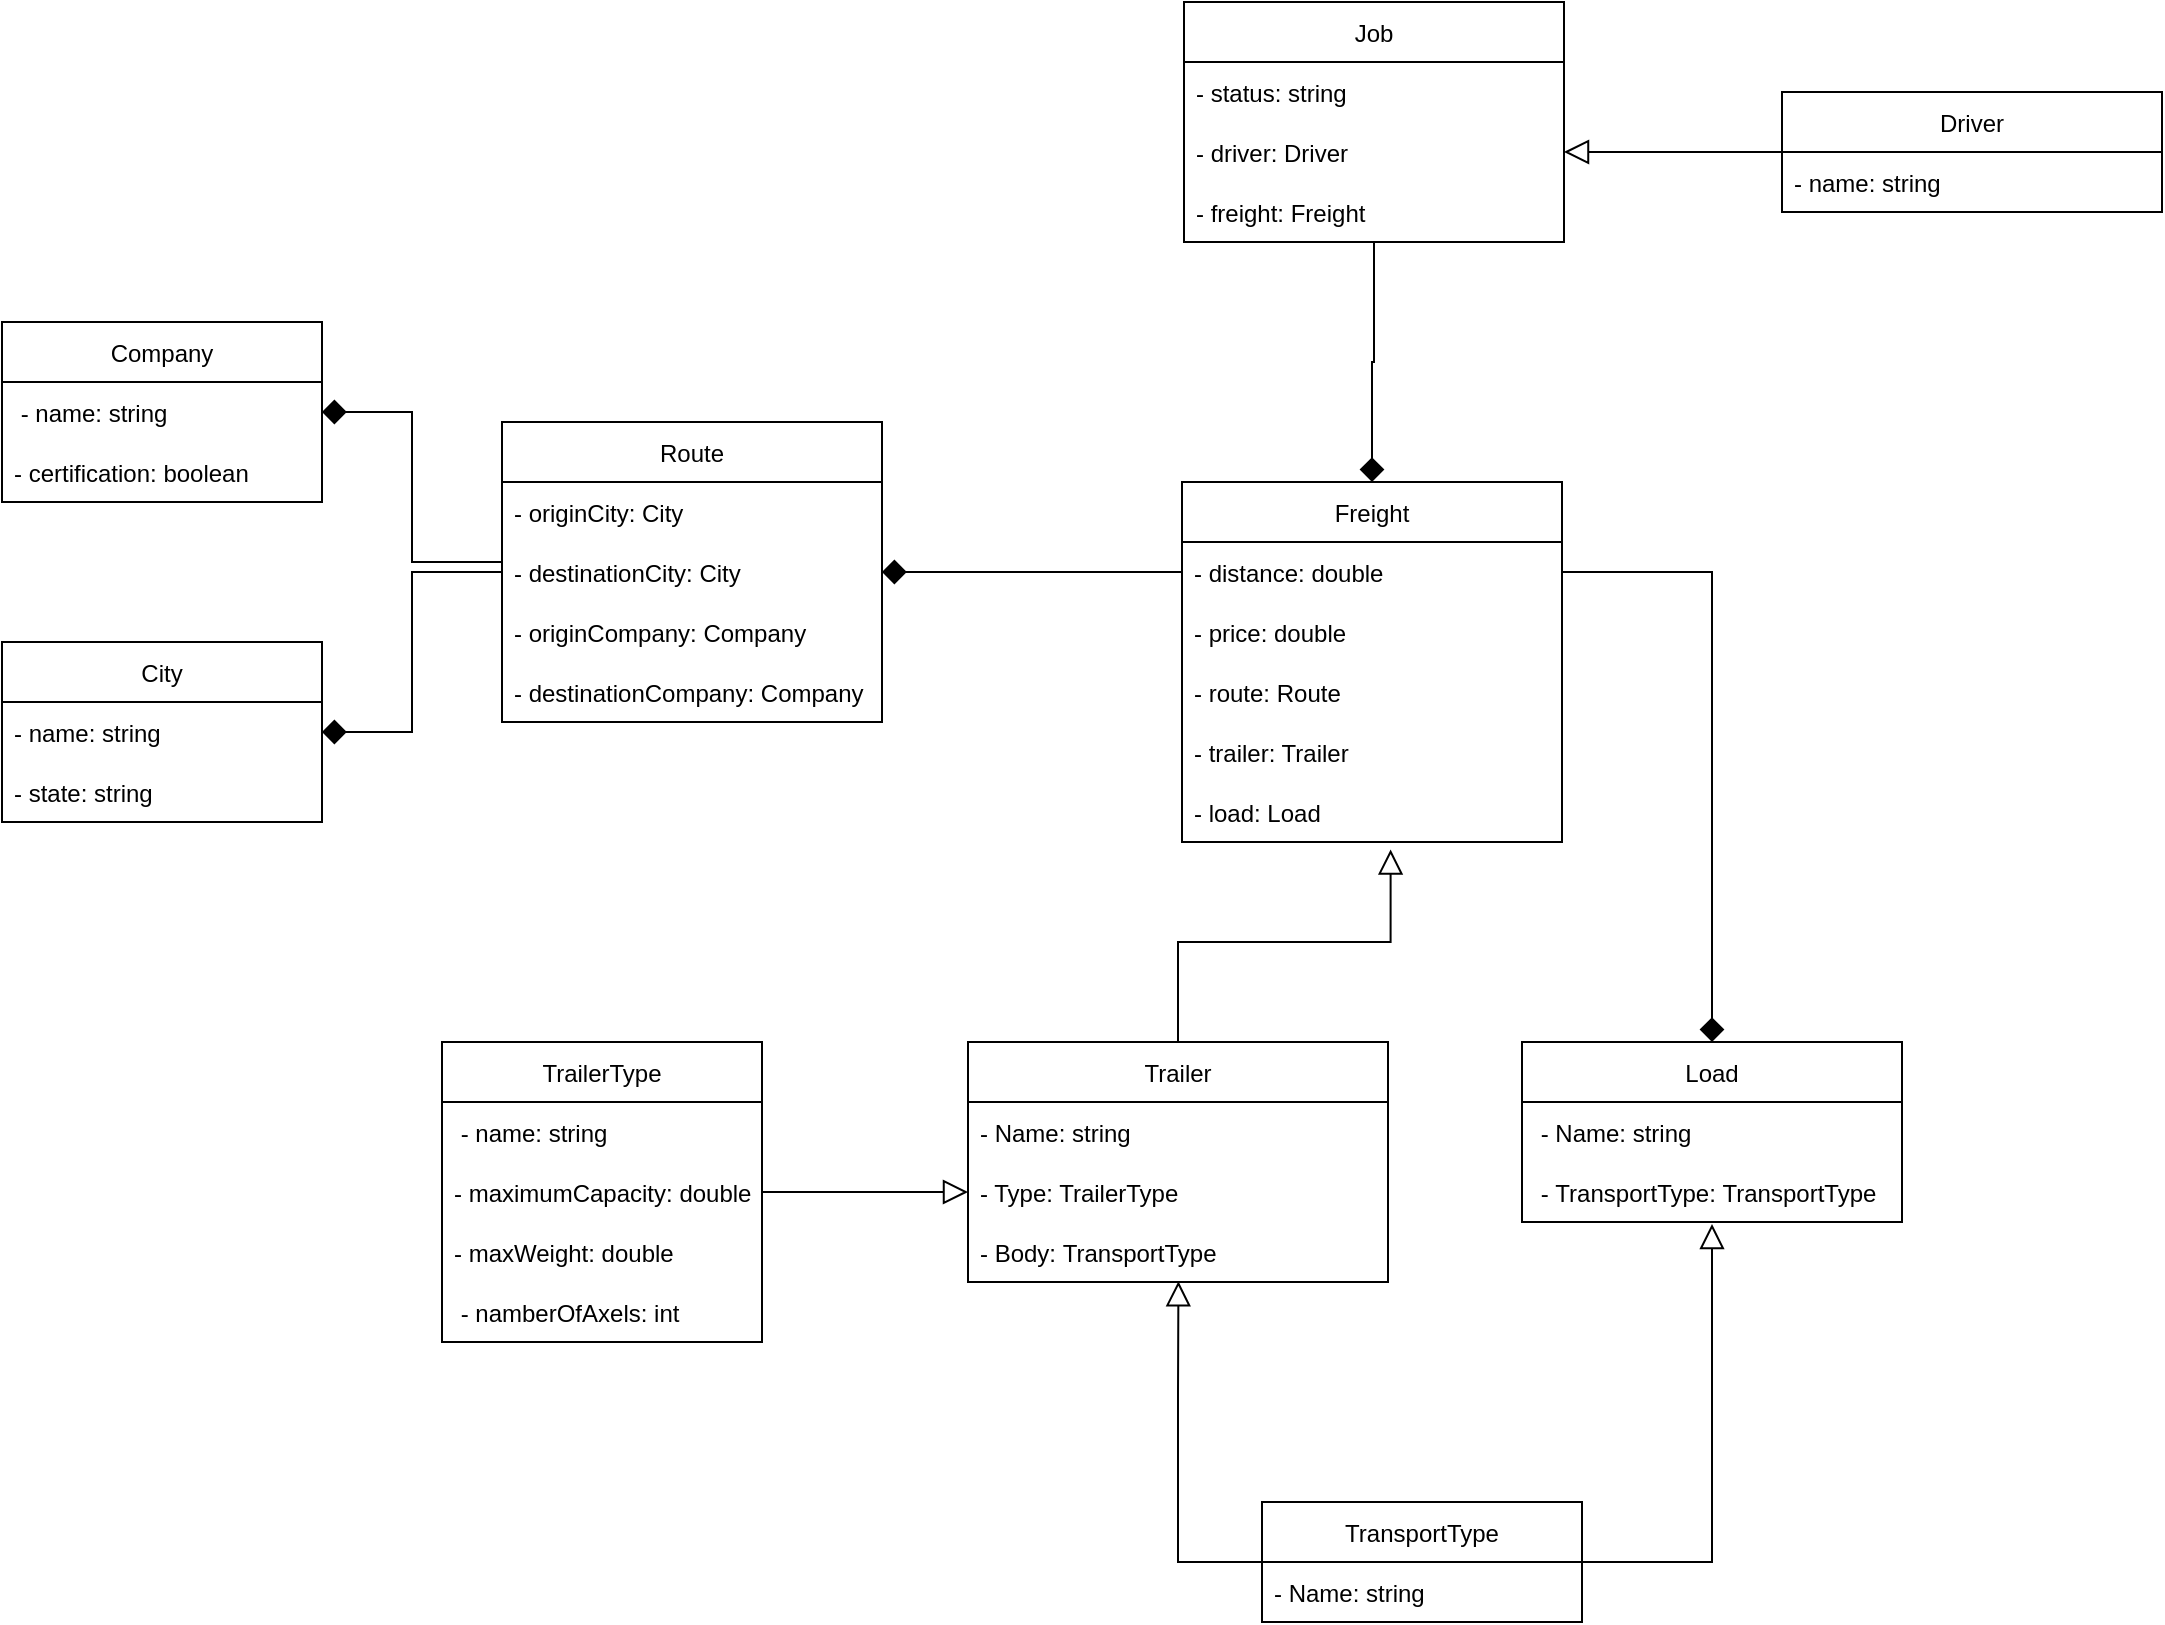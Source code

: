 <mxfile version="20.2.7" type="github">
  <diagram id="M3pcUj_e8ZGcJJ1h0OU3" name="Página-1">
    <mxGraphModel dx="1240" dy="1832" grid="1" gridSize="10" guides="1" tooltips="1" connect="1" arrows="1" fold="1" page="1" pageScale="1" pageWidth="827" pageHeight="1169" math="0" shadow="0">
      <root>
        <mxCell id="0" />
        <mxCell id="1" parent="0" />
        <mxCell id="HdKlytza_GGiQgGaJUvl-8" style="edgeStyle=orthogonalEdgeStyle;rounded=0;orthogonalLoop=1;jettySize=auto;html=1;entryX=0.549;entryY=1.124;entryDx=0;entryDy=0;entryPerimeter=0;endArrow=block;endFill=0;endSize=10;strokeWidth=1;" edge="1" parent="1" source="F2yfCua-x1HgIKLivBN5-2" target="HdKlytza_GGiQgGaJUvl-18">
          <mxGeometry relative="1" as="geometry">
            <Array as="points">
              <mxPoint x="698" y="130" />
              <mxPoint x="804" y="130" />
            </Array>
          </mxGeometry>
        </mxCell>
        <mxCell id="F2yfCua-x1HgIKLivBN5-2" value="Trailer" style="swimlane;fontStyle=0;childLayout=stackLayout;horizontal=1;startSize=30;horizontalStack=0;resizeParent=1;resizeParentMax=0;resizeLast=0;collapsible=1;marginBottom=0;" parent="1" vertex="1">
          <mxGeometry x="593" y="180" width="210" height="120" as="geometry" />
        </mxCell>
        <mxCell id="F2yfCua-x1HgIKLivBN5-3" value="- Name: string" style="text;strokeColor=none;fillColor=none;align=left;verticalAlign=middle;spacingLeft=4;spacingRight=4;overflow=hidden;points=[[0,0.5],[1,0.5]];portConstraint=eastwest;rotatable=0;" parent="F2yfCua-x1HgIKLivBN5-2" vertex="1">
          <mxGeometry y="30" width="210" height="30" as="geometry" />
        </mxCell>
        <mxCell id="F2yfCua-x1HgIKLivBN5-46" value="- Type: TrailerType" style="text;strokeColor=none;fillColor=none;align=left;verticalAlign=middle;spacingLeft=4;spacingRight=4;overflow=hidden;points=[[0,0.5],[1,0.5]];portConstraint=eastwest;rotatable=0;" parent="F2yfCua-x1HgIKLivBN5-2" vertex="1">
          <mxGeometry y="60" width="210" height="30" as="geometry" />
        </mxCell>
        <mxCell id="F2yfCua-x1HgIKLivBN5-12" value="- Body: TransportType" style="text;strokeColor=none;fillColor=none;align=left;verticalAlign=middle;spacingLeft=4;spacingRight=4;overflow=hidden;points=[[0,0.5],[1,0.5]];portConstraint=eastwest;rotatable=0;" parent="F2yfCua-x1HgIKLivBN5-2" vertex="1">
          <mxGeometry y="90" width="210" height="30" as="geometry" />
        </mxCell>
        <mxCell id="F2yfCua-x1HgIKLivBN5-6" value="Company" style="swimlane;fontStyle=0;childLayout=stackLayout;horizontal=1;startSize=30;horizontalStack=0;resizeParent=1;resizeParentMax=0;resizeLast=0;collapsible=1;marginBottom=0;" parent="1" vertex="1">
          <mxGeometry x="110" y="-180" width="160" height="90" as="geometry" />
        </mxCell>
        <mxCell id="F2yfCua-x1HgIKLivBN5-7" value=" - name: string" style="text;strokeColor=none;fillColor=none;align=left;verticalAlign=middle;spacingLeft=4;spacingRight=4;overflow=hidden;points=[[0,0.5],[1,0.5]];portConstraint=eastwest;rotatable=0;" parent="F2yfCua-x1HgIKLivBN5-6" vertex="1">
          <mxGeometry y="30" width="160" height="30" as="geometry" />
        </mxCell>
        <mxCell id="F2yfCua-x1HgIKLivBN5-8" value="- certification: boolean" style="text;strokeColor=none;fillColor=none;align=left;verticalAlign=middle;spacingLeft=4;spacingRight=4;overflow=hidden;points=[[0,0.5],[1,0.5]];portConstraint=eastwest;rotatable=0;" parent="F2yfCua-x1HgIKLivBN5-6" vertex="1">
          <mxGeometry y="60" width="160" height="30" as="geometry" />
        </mxCell>
        <mxCell id="F2yfCua-x1HgIKLivBN5-24" value="Load" style="swimlane;fontStyle=0;childLayout=stackLayout;horizontal=1;startSize=30;horizontalStack=0;resizeParent=1;resizeParentMax=0;resizeLast=0;collapsible=1;marginBottom=0;" parent="1" vertex="1">
          <mxGeometry x="870" y="180" width="190" height="90" as="geometry" />
        </mxCell>
        <mxCell id="F2yfCua-x1HgIKLivBN5-72" value=" - Name: string" style="text;strokeColor=none;fillColor=none;align=left;verticalAlign=middle;spacingLeft=4;spacingRight=4;overflow=hidden;points=[[0,0.5],[1,0.5]];portConstraint=eastwest;rotatable=0;" parent="F2yfCua-x1HgIKLivBN5-24" vertex="1">
          <mxGeometry y="30" width="190" height="30" as="geometry" />
        </mxCell>
        <mxCell id="F2yfCua-x1HgIKLivBN5-25" value=" - TransportType: TransportType" style="text;strokeColor=none;fillColor=none;align=left;verticalAlign=middle;spacingLeft=4;spacingRight=4;overflow=hidden;points=[[0,0.5],[1,0.5]];portConstraint=eastwest;rotatable=0;" parent="F2yfCua-x1HgIKLivBN5-24" vertex="1">
          <mxGeometry y="60" width="190" height="30" as="geometry" />
        </mxCell>
        <mxCell id="F2yfCua-x1HgIKLivBN5-28" value="TrailerType" style="swimlane;fontStyle=0;childLayout=stackLayout;horizontal=1;startSize=30;horizontalStack=0;resizeParent=1;resizeParentMax=0;resizeLast=0;collapsible=1;marginBottom=0;" parent="1" vertex="1">
          <mxGeometry x="330" y="180" width="160" height="150" as="geometry" />
        </mxCell>
        <mxCell id="F2yfCua-x1HgIKLivBN5-29" value=" - name: string" style="text;strokeColor=none;fillColor=none;align=left;verticalAlign=middle;spacingLeft=4;spacingRight=4;overflow=hidden;points=[[0,0.5],[1,0.5]];portConstraint=eastwest;rotatable=0;" parent="F2yfCua-x1HgIKLivBN5-28" vertex="1">
          <mxGeometry y="30" width="160" height="30" as="geometry" />
        </mxCell>
        <mxCell id="F2yfCua-x1HgIKLivBN5-30" value="- maximumCapacity: double" style="text;strokeColor=none;fillColor=none;align=left;verticalAlign=middle;spacingLeft=4;spacingRight=4;overflow=hidden;points=[[0,0.5],[1,0.5]];portConstraint=eastwest;rotatable=0;" parent="F2yfCua-x1HgIKLivBN5-28" vertex="1">
          <mxGeometry y="60" width="160" height="30" as="geometry" />
        </mxCell>
        <mxCell id="F2yfCua-x1HgIKLivBN5-32" value="- maxWeight: double" style="text;strokeColor=none;fillColor=none;align=left;verticalAlign=middle;spacingLeft=4;spacingRight=4;overflow=hidden;points=[[0,0.5],[1,0.5]];portConstraint=eastwest;rotatable=0;" parent="F2yfCua-x1HgIKLivBN5-28" vertex="1">
          <mxGeometry y="90" width="160" height="30" as="geometry" />
        </mxCell>
        <mxCell id="F2yfCua-x1HgIKLivBN5-31" value=" - namberOfAxels: int" style="text;strokeColor=none;fillColor=none;align=left;verticalAlign=middle;spacingLeft=4;spacingRight=4;overflow=hidden;points=[[0,0.5],[1,0.5]];portConstraint=eastwest;rotatable=0;" parent="F2yfCua-x1HgIKLivBN5-28" vertex="1">
          <mxGeometry y="120" width="160" height="30" as="geometry" />
        </mxCell>
        <mxCell id="F2yfCua-x1HgIKLivBN5-34" value="City" style="swimlane;fontStyle=0;childLayout=stackLayout;horizontal=1;startSize=30;horizontalStack=0;resizeParent=1;resizeParentMax=0;resizeLast=0;collapsible=1;marginBottom=0;" parent="1" vertex="1">
          <mxGeometry x="110" y="-20" width="160" height="90" as="geometry" />
        </mxCell>
        <mxCell id="F2yfCua-x1HgIKLivBN5-35" value="- name: string" style="text;strokeColor=none;fillColor=none;align=left;verticalAlign=middle;spacingLeft=4;spacingRight=4;overflow=hidden;points=[[0,0.5],[1,0.5]];portConstraint=eastwest;rotatable=0;" parent="F2yfCua-x1HgIKLivBN5-34" vertex="1">
          <mxGeometry y="30" width="160" height="30" as="geometry" />
        </mxCell>
        <mxCell id="F2yfCua-x1HgIKLivBN5-38" value="- state: string" style="text;strokeColor=none;fillColor=none;align=left;verticalAlign=middle;spacingLeft=4;spacingRight=4;overflow=hidden;points=[[0,0.5],[1,0.5]];portConstraint=eastwest;rotatable=0;" parent="F2yfCua-x1HgIKLivBN5-34" vertex="1">
          <mxGeometry y="60" width="160" height="30" as="geometry" />
        </mxCell>
        <mxCell id="HdKlytza_GGiQgGaJUvl-7" style="edgeStyle=orthogonalEdgeStyle;rounded=0;orthogonalLoop=1;jettySize=auto;html=1;endArrow=diamond;endFill=1;endSize=10;strokeWidth=1;" edge="1" parent="1" source="F2yfCua-x1HgIKLivBN5-39" target="F2yfCua-x1HgIKLivBN5-24">
          <mxGeometry relative="1" as="geometry">
            <Array as="points">
              <mxPoint x="965" y="-55" />
            </Array>
          </mxGeometry>
        </mxCell>
        <mxCell id="F2yfCua-x1HgIKLivBN5-39" value="Freight" style="swimlane;fontStyle=0;childLayout=stackLayout;horizontal=1;startSize=30;horizontalStack=0;resizeParent=1;resizeParentMax=0;resizeLast=0;collapsible=1;marginBottom=0;" parent="1" vertex="1">
          <mxGeometry x="700" y="-100" width="190" height="180" as="geometry" />
        </mxCell>
        <mxCell id="CucOphMQl8QsdvXRG6Uy-3" value="- distance: double" style="text;strokeColor=none;fillColor=none;align=left;verticalAlign=middle;spacingLeft=4;spacingRight=4;overflow=hidden;points=[[0,0.5],[1,0.5]];portConstraint=eastwest;rotatable=0;" parent="F2yfCua-x1HgIKLivBN5-39" vertex="1">
          <mxGeometry y="30" width="190" height="30" as="geometry" />
        </mxCell>
        <mxCell id="HdKlytza_GGiQgGaJUvl-16" value="- price: double" style="text;strokeColor=none;fillColor=none;align=left;verticalAlign=middle;spacingLeft=4;spacingRight=4;overflow=hidden;points=[[0,0.5],[1,0.5]];portConstraint=eastwest;rotatable=0;" vertex="1" parent="F2yfCua-x1HgIKLivBN5-39">
          <mxGeometry y="60" width="190" height="30" as="geometry" />
        </mxCell>
        <mxCell id="F2yfCua-x1HgIKLivBN5-60" value="- route: Route" style="text;strokeColor=none;fillColor=none;align=left;verticalAlign=middle;spacingLeft=4;spacingRight=4;overflow=hidden;points=[[0,0.5],[1,0.5]];portConstraint=eastwest;rotatable=0;" parent="F2yfCua-x1HgIKLivBN5-39" vertex="1">
          <mxGeometry y="90" width="190" height="30" as="geometry" />
        </mxCell>
        <mxCell id="HdKlytza_GGiQgGaJUvl-17" value="- trailer: Trailer" style="text;strokeColor=none;fillColor=none;align=left;verticalAlign=middle;spacingLeft=4;spacingRight=4;overflow=hidden;points=[[0,0.5],[1,0.5]];portConstraint=eastwest;rotatable=0;" vertex="1" parent="F2yfCua-x1HgIKLivBN5-39">
          <mxGeometry y="120" width="190" height="30" as="geometry" />
        </mxCell>
        <mxCell id="HdKlytza_GGiQgGaJUvl-18" value="- load: Load" style="text;strokeColor=none;fillColor=none;align=left;verticalAlign=middle;spacingLeft=4;spacingRight=4;overflow=hidden;points=[[0,0.5],[1,0.5]];portConstraint=eastwest;rotatable=0;" vertex="1" parent="F2yfCua-x1HgIKLivBN5-39">
          <mxGeometry y="150" width="190" height="30" as="geometry" />
        </mxCell>
        <mxCell id="HdKlytza_GGiQgGaJUvl-1" style="edgeStyle=orthogonalEdgeStyle;rounded=0;orthogonalLoop=1;jettySize=auto;html=1;endArrow=block;endFill=0;endSize=10;" edge="1" parent="1" source="F2yfCua-x1HgIKLivBN5-43">
          <mxGeometry relative="1" as="geometry">
            <mxPoint x="965" y="271" as="targetPoint" />
            <Array as="points">
              <mxPoint x="965" y="440" />
            </Array>
          </mxGeometry>
        </mxCell>
        <mxCell id="HdKlytza_GGiQgGaJUvl-2" style="edgeStyle=orthogonalEdgeStyle;rounded=0;orthogonalLoop=1;jettySize=auto;html=1;entryX=0.501;entryY=0.987;entryDx=0;entryDy=0;entryPerimeter=0;endSize=10;endArrow=block;endFill=0;" edge="1" parent="1" source="F2yfCua-x1HgIKLivBN5-43" target="F2yfCua-x1HgIKLivBN5-12">
          <mxGeometry relative="1" as="geometry">
            <mxPoint x="660" y="320" as="targetPoint" />
            <Array as="points">
              <mxPoint x="698" y="440" />
              <mxPoint x="698" y="355" />
              <mxPoint x="698" y="355" />
            </Array>
          </mxGeometry>
        </mxCell>
        <mxCell id="F2yfCua-x1HgIKLivBN5-43" value="TransportType" style="swimlane;fontStyle=0;childLayout=stackLayout;horizontal=1;startSize=30;horizontalStack=0;resizeParent=1;resizeParentMax=0;resizeLast=0;collapsible=1;marginBottom=0;" parent="1" vertex="1">
          <mxGeometry x="740" y="410" width="160" height="60" as="geometry" />
        </mxCell>
        <mxCell id="F2yfCua-x1HgIKLivBN5-44" value="- Name: string " style="text;strokeColor=none;fillColor=none;align=left;verticalAlign=middle;spacingLeft=4;spacingRight=4;overflow=hidden;points=[[0,0.5],[1,0.5]];portConstraint=eastwest;rotatable=0;" parent="F2yfCua-x1HgIKLivBN5-43" vertex="1">
          <mxGeometry y="30" width="160" height="30" as="geometry" />
        </mxCell>
        <mxCell id="34ZQ3-iZbTYPBnqLd6DY-1" style="edgeStyle=orthogonalEdgeStyle;rounded=0;orthogonalLoop=1;jettySize=auto;html=1;entryX=1;entryY=0.5;entryDx=0;entryDy=0;endArrow=diamond;endFill=1;endSize=10;" parent="1" source="F2yfCua-x1HgIKLivBN5-77" target="F2yfCua-x1HgIKLivBN5-35" edge="1">
          <mxGeometry relative="1" as="geometry" />
        </mxCell>
        <mxCell id="CucOphMQl8QsdvXRG6Uy-1" style="edgeStyle=orthogonalEdgeStyle;rounded=0;orthogonalLoop=1;jettySize=auto;html=1;entryX=1;entryY=0.5;entryDx=0;entryDy=0;endArrow=diamond;endFill=1;endSize=10;" parent="1" source="F2yfCua-x1HgIKLivBN5-77" target="F2yfCua-x1HgIKLivBN5-7" edge="1">
          <mxGeometry relative="1" as="geometry">
            <Array as="points">
              <mxPoint x="315" y="-60" />
              <mxPoint x="315" y="-135" />
            </Array>
          </mxGeometry>
        </mxCell>
        <mxCell id="F2yfCua-x1HgIKLivBN5-77" value="Route" style="swimlane;fontStyle=0;childLayout=stackLayout;horizontal=1;startSize=30;horizontalStack=0;resizeParent=1;resizeParentMax=0;resizeLast=0;collapsible=1;marginBottom=0;" parent="1" vertex="1">
          <mxGeometry x="360" y="-130" width="190" height="150" as="geometry" />
        </mxCell>
        <mxCell id="F2yfCua-x1HgIKLivBN5-79" value="- originCity: City" style="text;strokeColor=none;fillColor=none;align=left;verticalAlign=middle;spacingLeft=4;spacingRight=4;overflow=hidden;points=[[0,0.5],[1,0.5]];portConstraint=eastwest;rotatable=0;" parent="F2yfCua-x1HgIKLivBN5-77" vertex="1">
          <mxGeometry y="30" width="190" height="30" as="geometry" />
        </mxCell>
        <mxCell id="F2yfCua-x1HgIKLivBN5-80" value="- destinationCity: City" style="text;strokeColor=none;fillColor=none;align=left;verticalAlign=middle;spacingLeft=4;spacingRight=4;overflow=hidden;points=[[0,0.5],[1,0.5]];portConstraint=eastwest;rotatable=0;" parent="F2yfCua-x1HgIKLivBN5-77" vertex="1">
          <mxGeometry y="60" width="190" height="30" as="geometry" />
        </mxCell>
        <mxCell id="F2yfCua-x1HgIKLivBN5-83" value="- originCompany: Company" style="text;strokeColor=none;fillColor=none;align=left;verticalAlign=middle;spacingLeft=4;spacingRight=4;overflow=hidden;points=[[0,0.5],[1,0.5]];portConstraint=eastwest;rotatable=0;" parent="F2yfCua-x1HgIKLivBN5-77" vertex="1">
          <mxGeometry y="90" width="190" height="30" as="geometry" />
        </mxCell>
        <mxCell id="F2yfCua-x1HgIKLivBN5-84" value="- destinationCompany: Company" style="text;strokeColor=none;fillColor=none;align=left;verticalAlign=middle;spacingLeft=4;spacingRight=4;overflow=hidden;points=[[0,0.5],[1,0.5]];portConstraint=eastwest;rotatable=0;" parent="F2yfCua-x1HgIKLivBN5-77" vertex="1">
          <mxGeometry y="120" width="190" height="30" as="geometry" />
        </mxCell>
        <mxCell id="HdKlytza_GGiQgGaJUvl-3" style="edgeStyle=orthogonalEdgeStyle;rounded=0;orthogonalLoop=1;jettySize=auto;html=1;endArrow=block;endFill=0;endSize=10;" edge="1" parent="1" source="F2yfCua-x1HgIKLivBN5-30" target="F2yfCua-x1HgIKLivBN5-46">
          <mxGeometry relative="1" as="geometry" />
        </mxCell>
        <mxCell id="HdKlytza_GGiQgGaJUvl-5" style="edgeStyle=orthogonalEdgeStyle;rounded=0;orthogonalLoop=1;jettySize=auto;html=1;entryX=1;entryY=0.5;entryDx=0;entryDy=0;endArrow=diamond;endFill=1;strokeWidth=1;endSize=10;" edge="1" parent="1" source="CucOphMQl8QsdvXRG6Uy-3" target="F2yfCua-x1HgIKLivBN5-80">
          <mxGeometry relative="1" as="geometry" />
        </mxCell>
        <mxCell id="HdKlytza_GGiQgGaJUvl-21" style="edgeStyle=orthogonalEdgeStyle;rounded=0;orthogonalLoop=1;jettySize=auto;html=1;entryX=0.5;entryY=0;entryDx=0;entryDy=0;endArrow=diamond;endFill=1;endSize=10;strokeWidth=1;" edge="1" parent="1" source="HdKlytza_GGiQgGaJUvl-9" target="F2yfCua-x1HgIKLivBN5-39">
          <mxGeometry relative="1" as="geometry" />
        </mxCell>
        <mxCell id="HdKlytza_GGiQgGaJUvl-9" value="Job" style="swimlane;fontStyle=0;childLayout=stackLayout;horizontal=1;startSize=30;horizontalStack=0;resizeParent=1;resizeParentMax=0;resizeLast=0;collapsible=1;marginBottom=0;" vertex="1" parent="1">
          <mxGeometry x="701" y="-340" width="190" height="120" as="geometry" />
        </mxCell>
        <mxCell id="HdKlytza_GGiQgGaJUvl-10" value="- status: string" style="text;strokeColor=none;fillColor=none;align=left;verticalAlign=middle;spacingLeft=4;spacingRight=4;overflow=hidden;points=[[0,0.5],[1,0.5]];portConstraint=eastwest;rotatable=0;" vertex="1" parent="HdKlytza_GGiQgGaJUvl-9">
          <mxGeometry y="30" width="190" height="30" as="geometry" />
        </mxCell>
        <mxCell id="HdKlytza_GGiQgGaJUvl-15" value="- driver: Driver" style="text;strokeColor=none;fillColor=none;align=left;verticalAlign=middle;spacingLeft=4;spacingRight=4;overflow=hidden;points=[[0,0.5],[1,0.5]];portConstraint=eastwest;rotatable=0;" vertex="1" parent="HdKlytza_GGiQgGaJUvl-9">
          <mxGeometry y="60" width="190" height="30" as="geometry" />
        </mxCell>
        <mxCell id="HdKlytza_GGiQgGaJUvl-11" value="- freight: Freight" style="text;strokeColor=none;fillColor=none;align=left;verticalAlign=middle;spacingLeft=4;spacingRight=4;overflow=hidden;points=[[0,0.5],[1,0.5]];portConstraint=eastwest;rotatable=0;" vertex="1" parent="HdKlytza_GGiQgGaJUvl-9">
          <mxGeometry y="90" width="190" height="30" as="geometry" />
        </mxCell>
        <mxCell id="HdKlytza_GGiQgGaJUvl-19" style="edgeStyle=orthogonalEdgeStyle;rounded=0;orthogonalLoop=1;jettySize=auto;html=1;entryX=1;entryY=0.5;entryDx=0;entryDy=0;endArrow=block;endFill=0;endSize=10;strokeWidth=1;" edge="1" parent="1" source="HdKlytza_GGiQgGaJUvl-12" target="HdKlytza_GGiQgGaJUvl-15">
          <mxGeometry relative="1" as="geometry" />
        </mxCell>
        <mxCell id="HdKlytza_GGiQgGaJUvl-12" value="Driver" style="swimlane;fontStyle=0;childLayout=stackLayout;horizontal=1;startSize=30;horizontalStack=0;resizeParent=1;resizeParentMax=0;resizeLast=0;collapsible=1;marginBottom=0;" vertex="1" parent="1">
          <mxGeometry x="1000" y="-295" width="190" height="60" as="geometry" />
        </mxCell>
        <mxCell id="HdKlytza_GGiQgGaJUvl-13" value="- name: string" style="text;strokeColor=none;fillColor=none;align=left;verticalAlign=middle;spacingLeft=4;spacingRight=4;overflow=hidden;points=[[0,0.5],[1,0.5]];portConstraint=eastwest;rotatable=0;" vertex="1" parent="HdKlytza_GGiQgGaJUvl-12">
          <mxGeometry y="30" width="190" height="30" as="geometry" />
        </mxCell>
      </root>
    </mxGraphModel>
  </diagram>
</mxfile>
